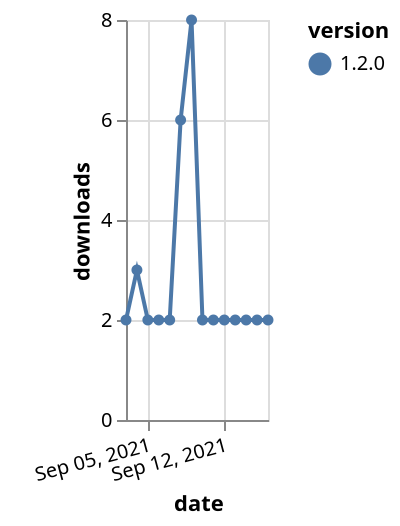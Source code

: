 {"$schema": "https://vega.github.io/schema/vega-lite/v5.json", "description": "A simple bar chart with embedded data.", "data": {"values": [{"date": "2021-09-03", "total": 711, "delta": 2, "version": "1.2.0"}, {"date": "2021-09-04", "total": 714, "delta": 3, "version": "1.2.0"}, {"date": "2021-09-05", "total": 716, "delta": 2, "version": "1.2.0"}, {"date": "2021-09-06", "total": 718, "delta": 2, "version": "1.2.0"}, {"date": "2021-09-07", "total": 720, "delta": 2, "version": "1.2.0"}, {"date": "2021-09-08", "total": 726, "delta": 6, "version": "1.2.0"}, {"date": "2021-09-09", "total": 734, "delta": 8, "version": "1.2.0"}, {"date": "2021-09-10", "total": 736, "delta": 2, "version": "1.2.0"}, {"date": "2021-09-11", "total": 738, "delta": 2, "version": "1.2.0"}, {"date": "2021-09-12", "total": 740, "delta": 2, "version": "1.2.0"}, {"date": "2021-09-13", "total": 742, "delta": 2, "version": "1.2.0"}, {"date": "2021-09-14", "total": 744, "delta": 2, "version": "1.2.0"}, {"date": "2021-09-15", "total": 746, "delta": 2, "version": "1.2.0"}, {"date": "2021-09-16", "total": 748, "delta": 2, "version": "1.2.0"}]}, "width": "container", "mark": {"type": "line", "point": {"filled": true}}, "encoding": {"x": {"field": "date", "type": "temporal", "timeUnit": "yearmonthdate", "title": "date", "axis": {"labelAngle": -15}}, "y": {"field": "delta", "type": "quantitative", "title": "downloads"}, "color": {"field": "version", "type": "nominal"}, "tooltip": {"field": "delta"}}}